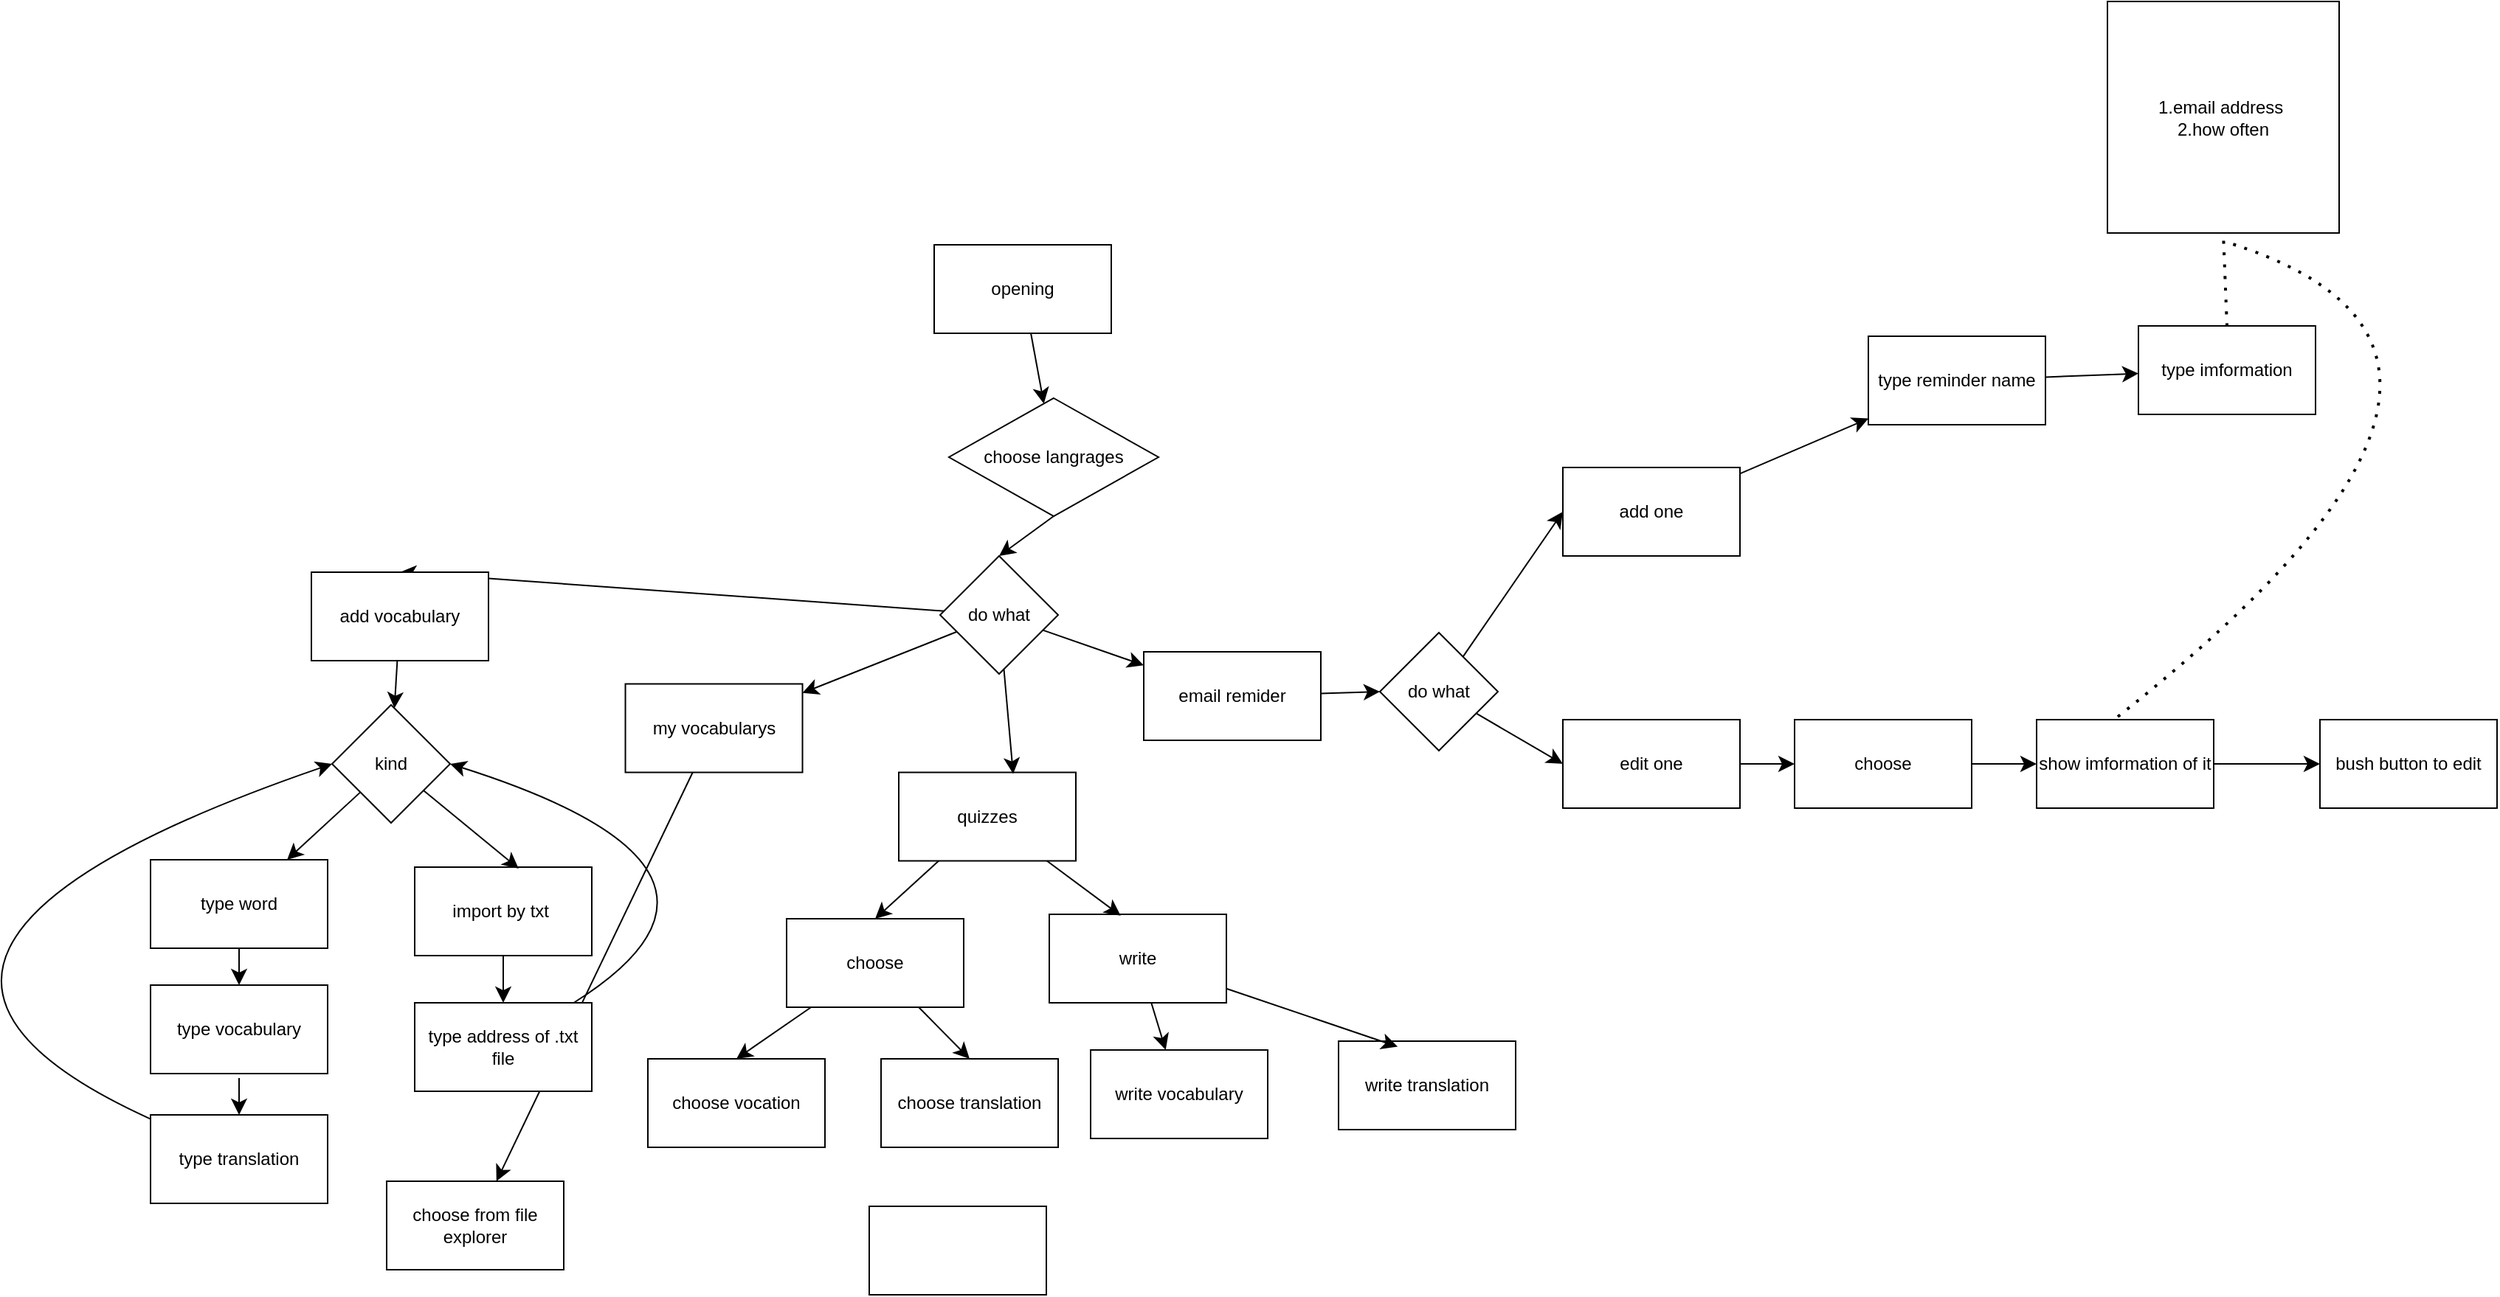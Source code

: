 <mxfile version="24.7.8">
  <diagram name="第 1 页" id="S4U7b3Jsbq-nJOAndCne">
    <mxGraphModel dx="1512" dy="1135" grid="0" gridSize="10" guides="1" tooltips="1" connect="1" arrows="1" fold="1" page="0" pageScale="1" pageWidth="827" pageHeight="1169" math="0" shadow="0">
      <root>
        <mxCell id="0" />
        <mxCell id="1" parent="0" />
        <mxCell id="w4ji9g2y6G3gF-YH9FeV-54" style="edgeStyle=none;curved=1;rounded=0;orthogonalLoop=1;jettySize=auto;html=1;fontSize=12;startSize=8;endSize=8;" parent="1" source="w4ji9g2y6G3gF-YH9FeV-1" target="w4ji9g2y6G3gF-YH9FeV-53" edge="1">
          <mxGeometry relative="1" as="geometry" />
        </mxCell>
        <mxCell id="w4ji9g2y6G3gF-YH9FeV-1" value="opening" style="rounded=0;whiteSpace=wrap;html=1;" parent="1" vertex="1">
          <mxGeometry x="56" y="-123" width="120" height="60" as="geometry" />
        </mxCell>
        <mxCell id="w4ji9g2y6G3gF-YH9FeV-17" style="edgeStyle=none;curved=1;rounded=0;orthogonalLoop=1;jettySize=auto;html=1;entryX=0.5;entryY=0;entryDx=0;entryDy=0;fontSize=12;startSize=8;endSize=8;" parent="1" source="w4ji9g2y6G3gF-YH9FeV-2" target="w4ji9g2y6G3gF-YH9FeV-5" edge="1">
          <mxGeometry relative="1" as="geometry" />
        </mxCell>
        <mxCell id="w4ji9g2y6G3gF-YH9FeV-38" style="edgeStyle=none;curved=1;rounded=0;orthogonalLoop=1;jettySize=auto;html=1;fontSize=12;startSize=8;endSize=8;" parent="1" source="w4ji9g2y6G3gF-YH9FeV-2" target="w4ji9g2y6G3gF-YH9FeV-39" edge="1">
          <mxGeometry relative="1" as="geometry">
            <mxPoint x="-93.238" y="204.762" as="targetPoint" />
          </mxGeometry>
        </mxCell>
        <mxCell id="w4ji9g2y6G3gF-YH9FeV-52" style="edgeStyle=none;curved=1;rounded=0;orthogonalLoop=1;jettySize=auto;html=1;fontSize=12;startSize=8;endSize=8;" parent="1" source="w4ji9g2y6G3gF-YH9FeV-2" target="w4ji9g2y6G3gF-YH9FeV-51" edge="1">
          <mxGeometry relative="1" as="geometry" />
        </mxCell>
        <mxCell id="w4ji9g2y6G3gF-YH9FeV-2" value="do what" style="rhombus;whiteSpace=wrap;html=1;" parent="1" vertex="1">
          <mxGeometry x="60" y="88" width="80" height="80" as="geometry" />
        </mxCell>
        <mxCell id="w4ji9g2y6G3gF-YH9FeV-16" style="edgeStyle=none;curved=1;rounded=0;orthogonalLoop=1;jettySize=auto;html=1;fontSize=12;startSize=8;endSize=8;" parent="1" source="w4ji9g2y6G3gF-YH9FeV-5" target="w4ji9g2y6G3gF-YH9FeV-15" edge="1">
          <mxGeometry relative="1" as="geometry" />
        </mxCell>
        <mxCell id="w4ji9g2y6G3gF-YH9FeV-5" value="add vocabulary" style="rounded=0;whiteSpace=wrap;html=1;" parent="1" vertex="1">
          <mxGeometry x="-366" y="99" width="120" height="60" as="geometry" />
        </mxCell>
        <mxCell id="w4ji9g2y6G3gF-YH9FeV-58" style="edgeStyle=none;curved=1;rounded=0;orthogonalLoop=1;jettySize=auto;html=1;entryX=0.5;entryY=0;entryDx=0;entryDy=0;fontSize=12;startSize=8;endSize=8;" parent="1" source="w4ji9g2y6G3gF-YH9FeV-9" target="w4ji9g2y6G3gF-YH9FeV-56" edge="1">
          <mxGeometry relative="1" as="geometry" />
        </mxCell>
        <mxCell id="w4ji9g2y6G3gF-YH9FeV-9" value="quizzes" style="rounded=0;whiteSpace=wrap;html=1;" parent="1" vertex="1">
          <mxGeometry x="32" y="234.76" width="120" height="60" as="geometry" />
        </mxCell>
        <mxCell id="w4ji9g2y6G3gF-YH9FeV-22" style="edgeStyle=none;curved=1;rounded=0;orthogonalLoop=1;jettySize=auto;html=1;fontSize=12;startSize=8;endSize=8;" parent="1" source="w4ji9g2y6G3gF-YH9FeV-15" target="w4ji9g2y6G3gF-YH9FeV-20" edge="1">
          <mxGeometry relative="1" as="geometry" />
        </mxCell>
        <mxCell id="w4ji9g2y6G3gF-YH9FeV-15" value="kind" style="rhombus;whiteSpace=wrap;html=1;" parent="1" vertex="1">
          <mxGeometry x="-352" y="189" width="80" height="80" as="geometry" />
        </mxCell>
        <mxCell id="w4ji9g2y6G3gF-YH9FeV-19" style="edgeStyle=none;curved=1;rounded=0;orthogonalLoop=1;jettySize=auto;html=1;entryX=0.646;entryY=0.017;entryDx=0;entryDy=0;entryPerimeter=0;fontSize=12;startSize=8;endSize=8;" parent="1" source="w4ji9g2y6G3gF-YH9FeV-2" target="w4ji9g2y6G3gF-YH9FeV-9" edge="1">
          <mxGeometry relative="1" as="geometry" />
        </mxCell>
        <mxCell id="w4ji9g2y6G3gF-YH9FeV-25" style="edgeStyle=none;curved=1;rounded=0;orthogonalLoop=1;jettySize=auto;html=1;fontSize=12;startSize=8;endSize=8;" parent="1" source="w4ji9g2y6G3gF-YH9FeV-20" target="w4ji9g2y6G3gF-YH9FeV-24" edge="1">
          <mxGeometry relative="1" as="geometry" />
        </mxCell>
        <mxCell id="w4ji9g2y6G3gF-YH9FeV-20" value="type word" style="rounded=0;whiteSpace=wrap;html=1;" parent="1" vertex="1">
          <mxGeometry x="-475" y="294" width="120" height="60" as="geometry" />
        </mxCell>
        <mxCell id="w4ji9g2y6G3gF-YH9FeV-24" value="type vocabulary" style="rounded=0;whiteSpace=wrap;html=1;" parent="1" vertex="1">
          <mxGeometry x="-475" y="379" width="120" height="60" as="geometry" />
        </mxCell>
        <mxCell id="w4ji9g2y6G3gF-YH9FeV-26" style="edgeStyle=none;curved=1;rounded=0;orthogonalLoop=1;jettySize=auto;html=1;fontSize=12;startSize=8;endSize=8;" parent="1" target="w4ji9g2y6G3gF-YH9FeV-27" edge="1">
          <mxGeometry relative="1" as="geometry">
            <mxPoint x="-415" y="442" as="sourcePoint" />
          </mxGeometry>
        </mxCell>
        <mxCell id="w4ji9g2y6G3gF-YH9FeV-27" value="type translation" style="rounded=0;whiteSpace=wrap;html=1;" parent="1" vertex="1">
          <mxGeometry x="-475" y="467" width="120" height="60" as="geometry" />
        </mxCell>
        <mxCell id="w4ji9g2y6G3gF-YH9FeV-120" style="edgeStyle=none;curved=1;rounded=0;orthogonalLoop=1;jettySize=auto;html=1;entryX=0.5;entryY=0;entryDx=0;entryDy=0;fontSize=12;startSize=8;endSize=8;" parent="1" source="w4ji9g2y6G3gF-YH9FeV-33" target="w4ji9g2y6G3gF-YH9FeV-119" edge="1">
          <mxGeometry relative="1" as="geometry" />
        </mxCell>
        <mxCell id="w4ji9g2y6G3gF-YH9FeV-33" value="import by txt&amp;nbsp;" style="rounded=0;whiteSpace=wrap;html=1;" parent="1" vertex="1">
          <mxGeometry x="-296" y="299" width="120" height="60" as="geometry" />
        </mxCell>
        <mxCell id="w4ji9g2y6G3gF-YH9FeV-34" style="edgeStyle=none;curved=1;rounded=0;orthogonalLoop=1;jettySize=auto;html=1;entryX=0.587;entryY=0.017;entryDx=0;entryDy=0;entryPerimeter=0;fontSize=12;startSize=8;endSize=8;" parent="1" source="w4ji9g2y6G3gF-YH9FeV-15" target="w4ji9g2y6G3gF-YH9FeV-33" edge="1">
          <mxGeometry relative="1" as="geometry" />
        </mxCell>
        <mxCell id="w4ji9g2y6G3gF-YH9FeV-125" value="" style="edgeStyle=none;curved=1;rounded=0;orthogonalLoop=1;jettySize=auto;html=1;fontSize=12;startSize=8;endSize=8;" parent="1" source="w4ji9g2y6G3gF-YH9FeV-39" target="w4ji9g2y6G3gF-YH9FeV-124" edge="1">
          <mxGeometry relative="1" as="geometry" />
        </mxCell>
        <mxCell id="w4ji9g2y6G3gF-YH9FeV-39" value="my vocabularys" style="rounded=0;whiteSpace=wrap;html=1;" parent="1" vertex="1">
          <mxGeometry x="-153.238" y="174.762" width="120" height="60" as="geometry" />
        </mxCell>
        <mxCell id="w4ji9g2y6G3gF-YH9FeV-69" style="edgeStyle=none;curved=1;rounded=0;orthogonalLoop=1;jettySize=auto;html=1;entryX=0;entryY=0.5;entryDx=0;entryDy=0;fontSize=12;startSize=8;endSize=8;" parent="1" source="w4ji9g2y6G3gF-YH9FeV-51" target="w4ji9g2y6G3gF-YH9FeV-68" edge="1">
          <mxGeometry relative="1" as="geometry" />
        </mxCell>
        <mxCell id="w4ji9g2y6G3gF-YH9FeV-51" value="email remider" style="rounded=0;whiteSpace=wrap;html=1;" parent="1" vertex="1">
          <mxGeometry x="198" y="153" width="120" height="60" as="geometry" />
        </mxCell>
        <mxCell id="w4ji9g2y6G3gF-YH9FeV-55" style="edgeStyle=none;curved=1;rounded=0;orthogonalLoop=1;jettySize=auto;html=1;exitX=0.5;exitY=1;exitDx=0;exitDy=0;entryX=0.5;entryY=0;entryDx=0;entryDy=0;fontSize=12;startSize=8;endSize=8;" parent="1" source="w4ji9g2y6G3gF-YH9FeV-53" target="w4ji9g2y6G3gF-YH9FeV-2" edge="1">
          <mxGeometry relative="1" as="geometry" />
        </mxCell>
        <mxCell id="w4ji9g2y6G3gF-YH9FeV-53" value="choose langrages" style="rhombus;whiteSpace=wrap;html=1;" parent="1" vertex="1">
          <mxGeometry x="66" y="-19" width="142" height="80" as="geometry" />
        </mxCell>
        <mxCell id="w4ji9g2y6G3gF-YH9FeV-64" style="edgeStyle=none;curved=1;rounded=0;orthogonalLoop=1;jettySize=auto;html=1;entryX=0.5;entryY=0;entryDx=0;entryDy=0;fontSize=12;startSize=8;endSize=8;" parent="1" source="w4ji9g2y6G3gF-YH9FeV-56" target="w4ji9g2y6G3gF-YH9FeV-60" edge="1">
          <mxGeometry relative="1" as="geometry" />
        </mxCell>
        <mxCell id="w4ji9g2y6G3gF-YH9FeV-65" style="edgeStyle=none;curved=1;rounded=0;orthogonalLoop=1;jettySize=auto;html=1;entryX=0.5;entryY=0;entryDx=0;entryDy=0;fontSize=12;startSize=8;endSize=8;" parent="1" source="w4ji9g2y6G3gF-YH9FeV-56" target="w4ji9g2y6G3gF-YH9FeV-63" edge="1">
          <mxGeometry relative="1" as="geometry" />
        </mxCell>
        <mxCell id="w4ji9g2y6G3gF-YH9FeV-56" value="choose" style="rounded=0;whiteSpace=wrap;html=1;" parent="1" vertex="1">
          <mxGeometry x="-44" y="334" width="120" height="60" as="geometry" />
        </mxCell>
        <mxCell id="w4ji9g2y6G3gF-YH9FeV-66" style="edgeStyle=none;curved=1;rounded=0;orthogonalLoop=1;jettySize=auto;html=1;fontSize=12;startSize=8;endSize=8;" parent="1" source="w4ji9g2y6G3gF-YH9FeV-57" target="w4ji9g2y6G3gF-YH9FeV-62" edge="1">
          <mxGeometry relative="1" as="geometry" />
        </mxCell>
        <mxCell id="w4ji9g2y6G3gF-YH9FeV-57" value="write" style="rounded=0;whiteSpace=wrap;html=1;" parent="1" vertex="1">
          <mxGeometry x="134" y="331" width="120" height="60" as="geometry" />
        </mxCell>
        <mxCell id="w4ji9g2y6G3gF-YH9FeV-59" style="edgeStyle=none;curved=1;rounded=0;orthogonalLoop=1;jettySize=auto;html=1;entryX=0.403;entryY=0.015;entryDx=0;entryDy=0;entryPerimeter=0;fontSize=12;startSize=8;endSize=8;" parent="1" source="w4ji9g2y6G3gF-YH9FeV-9" target="w4ji9g2y6G3gF-YH9FeV-57" edge="1">
          <mxGeometry relative="1" as="geometry" />
        </mxCell>
        <mxCell id="w4ji9g2y6G3gF-YH9FeV-60" value="choose vocation" style="rounded=0;whiteSpace=wrap;html=1;" parent="1" vertex="1">
          <mxGeometry x="-138" y="429" width="120" height="60" as="geometry" />
        </mxCell>
        <mxCell id="w4ji9g2y6G3gF-YH9FeV-61" value="write translation" style="rounded=0;whiteSpace=wrap;html=1;" parent="1" vertex="1">
          <mxGeometry x="330" y="417" width="120" height="60" as="geometry" />
        </mxCell>
        <mxCell id="w4ji9g2y6G3gF-YH9FeV-62" value="write vocabulary" style="rounded=0;whiteSpace=wrap;html=1;" parent="1" vertex="1">
          <mxGeometry x="162" y="423" width="120" height="60" as="geometry" />
        </mxCell>
        <mxCell id="w4ji9g2y6G3gF-YH9FeV-63" value="choose translation" style="rounded=0;whiteSpace=wrap;html=1;" parent="1" vertex="1">
          <mxGeometry x="20" y="429" width="120" height="60" as="geometry" />
        </mxCell>
        <mxCell id="w4ji9g2y6G3gF-YH9FeV-67" style="edgeStyle=none;curved=1;rounded=0;orthogonalLoop=1;jettySize=auto;html=1;entryX=0.334;entryY=0.063;entryDx=0;entryDy=0;entryPerimeter=0;fontSize=12;startSize=8;endSize=8;" parent="1" source="w4ji9g2y6G3gF-YH9FeV-57" target="w4ji9g2y6G3gF-YH9FeV-61" edge="1">
          <mxGeometry relative="1" as="geometry" />
        </mxCell>
        <mxCell id="w4ji9g2y6G3gF-YH9FeV-71" style="edgeStyle=none;curved=1;rounded=0;orthogonalLoop=1;jettySize=auto;html=1;entryX=0;entryY=0.5;entryDx=0;entryDy=0;fontSize=12;startSize=8;endSize=8;" parent="1" source="w4ji9g2y6G3gF-YH9FeV-68" target="w4ji9g2y6G3gF-YH9FeV-70" edge="1">
          <mxGeometry relative="1" as="geometry" />
        </mxCell>
        <mxCell id="w4ji9g2y6G3gF-YH9FeV-73" style="edgeStyle=none;curved=1;rounded=0;orthogonalLoop=1;jettySize=auto;html=1;entryX=0;entryY=0.5;entryDx=0;entryDy=0;fontSize=12;startSize=8;endSize=8;" parent="1" source="w4ji9g2y6G3gF-YH9FeV-68" target="w4ji9g2y6G3gF-YH9FeV-72" edge="1">
          <mxGeometry relative="1" as="geometry" />
        </mxCell>
        <mxCell id="w4ji9g2y6G3gF-YH9FeV-68" value="do what" style="rhombus;whiteSpace=wrap;html=1;" parent="1" vertex="1">
          <mxGeometry x="358" y="140" width="80" height="80" as="geometry" />
        </mxCell>
        <mxCell id="w4ji9g2y6G3gF-YH9FeV-103" value="" style="edgeStyle=none;curved=1;rounded=0;orthogonalLoop=1;jettySize=auto;html=1;fontSize=12;startSize=8;endSize=8;" parent="1" source="w4ji9g2y6G3gF-YH9FeV-70" target="w4ji9g2y6G3gF-YH9FeV-102" edge="1">
          <mxGeometry relative="1" as="geometry" />
        </mxCell>
        <mxCell id="w4ji9g2y6G3gF-YH9FeV-70" value="add one" style="rounded=0;whiteSpace=wrap;html=1;" parent="1" vertex="1">
          <mxGeometry x="482" y="28" width="120" height="60" as="geometry" />
        </mxCell>
        <mxCell id="w4ji9g2y6G3gF-YH9FeV-78" style="edgeStyle=none;curved=1;rounded=0;orthogonalLoop=1;jettySize=auto;html=1;entryX=0;entryY=0.5;entryDx=0;entryDy=0;fontSize=12;startSize=8;endSize=8;" parent="1" source="w4ji9g2y6G3gF-YH9FeV-72" target="w4ji9g2y6G3gF-YH9FeV-77" edge="1">
          <mxGeometry relative="1" as="geometry" />
        </mxCell>
        <mxCell id="w4ji9g2y6G3gF-YH9FeV-72" value="edit one" style="rounded=0;whiteSpace=wrap;html=1;" parent="1" vertex="1">
          <mxGeometry x="482" y="199" width="120" height="60" as="geometry" />
        </mxCell>
        <mxCell id="w4ji9g2y6G3gF-YH9FeV-85" style="edgeStyle=none;curved=1;rounded=0;orthogonalLoop=1;jettySize=auto;html=1;entryX=0;entryY=0.5;entryDx=0;entryDy=0;fontSize=12;startSize=8;endSize=8;" parent="1" source="w4ji9g2y6G3gF-YH9FeV-77" target="w4ji9g2y6G3gF-YH9FeV-83" edge="1">
          <mxGeometry relative="1" as="geometry" />
        </mxCell>
        <mxCell id="w4ji9g2y6G3gF-YH9FeV-77" value="choose" style="rounded=0;whiteSpace=wrap;html=1;" parent="1" vertex="1">
          <mxGeometry x="639" y="199" width="120" height="60" as="geometry" />
        </mxCell>
        <mxCell id="w4ji9g2y6G3gF-YH9FeV-114" value="" style="edgeStyle=none;curved=1;rounded=0;orthogonalLoop=1;jettySize=auto;html=1;fontSize=12;startSize=8;endSize=8;" parent="1" source="w4ji9g2y6G3gF-YH9FeV-83" target="w4ji9g2y6G3gF-YH9FeV-113" edge="1">
          <mxGeometry relative="1" as="geometry" />
        </mxCell>
        <mxCell id="w4ji9g2y6G3gF-YH9FeV-83" value="show imformation of it" style="rounded=0;whiteSpace=wrap;html=1;" parent="1" vertex="1">
          <mxGeometry x="803" y="199" width="120" height="60" as="geometry" />
        </mxCell>
        <mxCell id="w4ji9g2y6G3gF-YH9FeV-105" value="" style="edgeStyle=none;curved=1;rounded=0;orthogonalLoop=1;jettySize=auto;html=1;fontSize=12;startSize=8;endSize=8;" parent="1" source="w4ji9g2y6G3gF-YH9FeV-102" target="w4ji9g2y6G3gF-YH9FeV-104" edge="1">
          <mxGeometry relative="1" as="geometry" />
        </mxCell>
        <mxCell id="w4ji9g2y6G3gF-YH9FeV-102" value="type reminder name" style="rounded=0;whiteSpace=wrap;html=1;" parent="1" vertex="1">
          <mxGeometry x="689" y="-61" width="120" height="60" as="geometry" />
        </mxCell>
        <mxCell id="w4ji9g2y6G3gF-YH9FeV-104" value="type imformation" style="whiteSpace=wrap;html=1;rounded=0;" parent="1" vertex="1">
          <mxGeometry x="872" y="-68" width="120" height="60" as="geometry" />
        </mxCell>
        <mxCell id="w4ji9g2y6G3gF-YH9FeV-110" value="1.email address&amp;nbsp;&lt;div&gt;2.how often&lt;/div&gt;" style="whiteSpace=wrap;html=1;aspect=fixed;" parent="1" vertex="1">
          <mxGeometry x="851" y="-288" width="157" height="157" as="geometry" />
        </mxCell>
        <mxCell id="w4ji9g2y6G3gF-YH9FeV-112" value="" style="endArrow=none;dashed=1;html=1;dashPattern=1 3;strokeWidth=2;rounded=0;fontSize=12;startSize=8;endSize=8;curved=1;exitX=0.5;exitY=0;exitDx=0;exitDy=0;entryX=0.5;entryY=1;entryDx=0;entryDy=0;" parent="1" source="w4ji9g2y6G3gF-YH9FeV-104" target="w4ji9g2y6G3gF-YH9FeV-110" edge="1">
          <mxGeometry width="50" height="50" relative="1" as="geometry">
            <mxPoint x="1000" y="81" as="sourcePoint" />
            <mxPoint x="1050" y="31" as="targetPoint" />
          </mxGeometry>
        </mxCell>
        <mxCell id="w4ji9g2y6G3gF-YH9FeV-113" value="bush button to edit" style="whiteSpace=wrap;html=1;rounded=0;" parent="1" vertex="1">
          <mxGeometry x="995" y="199" width="120" height="60" as="geometry" />
        </mxCell>
        <mxCell id="w4ji9g2y6G3gF-YH9FeV-118" style="edgeStyle=none;curved=1;rounded=0;orthogonalLoop=1;jettySize=auto;html=1;entryX=0;entryY=0.5;entryDx=0;entryDy=0;fontSize=12;startSize=8;endSize=8;" parent="1" source="w4ji9g2y6G3gF-YH9FeV-27" target="w4ji9g2y6G3gF-YH9FeV-15" edge="1">
          <mxGeometry relative="1" as="geometry">
            <mxPoint x="-408" y="467" as="sourcePoint" />
            <mxPoint x="-352" y="229" as="targetPoint" />
            <Array as="points">
              <mxPoint x="-724" y="357" />
            </Array>
          </mxGeometry>
        </mxCell>
        <mxCell id="w4ji9g2y6G3gF-YH9FeV-123" style="edgeStyle=none;curved=1;rounded=0;orthogonalLoop=1;jettySize=auto;html=1;entryX=1;entryY=0.5;entryDx=0;entryDy=0;fontSize=12;startSize=8;endSize=8;" parent="1" source="w4ji9g2y6G3gF-YH9FeV-119" target="w4ji9g2y6G3gF-YH9FeV-15" edge="1">
          <mxGeometry relative="1" as="geometry">
            <Array as="points">
              <mxPoint x="-45" y="301" />
            </Array>
          </mxGeometry>
        </mxCell>
        <mxCell id="w4ji9g2y6G3gF-YH9FeV-119" value="type address of .txt file" style="rounded=0;whiteSpace=wrap;html=1;" parent="1" vertex="1">
          <mxGeometry x="-296" y="391" width="120" height="60" as="geometry" />
        </mxCell>
        <mxCell id="w4ji9g2y6G3gF-YH9FeV-124" value="choose from file explorer" style="whiteSpace=wrap;html=1;rounded=0;" parent="1" vertex="1">
          <mxGeometry x="-314.998" y="512.002" width="120" height="60" as="geometry" />
        </mxCell>
        <mxCell id="w4ji9g2y6G3gF-YH9FeV-126" value="" style="endArrow=none;dashed=1;html=1;dashPattern=1 3;strokeWidth=2;rounded=0;fontSize=12;startSize=8;endSize=8;curved=1;" parent="1" edge="1">
          <mxGeometry width="50" height="50" relative="1" as="geometry">
            <mxPoint x="858" y="197" as="sourcePoint" />
            <mxPoint x="931" y="-125" as="targetPoint" />
            <Array as="points">
              <mxPoint x="1172" y="-51" />
            </Array>
          </mxGeometry>
        </mxCell>
        <mxCell id="w4ji9g2y6G3gF-YH9FeV-127" value="" style="rounded=0;whiteSpace=wrap;html=1;" parent="1" vertex="1">
          <mxGeometry x="12" y="529" width="120" height="60" as="geometry" />
        </mxCell>
      </root>
    </mxGraphModel>
  </diagram>
</mxfile>
